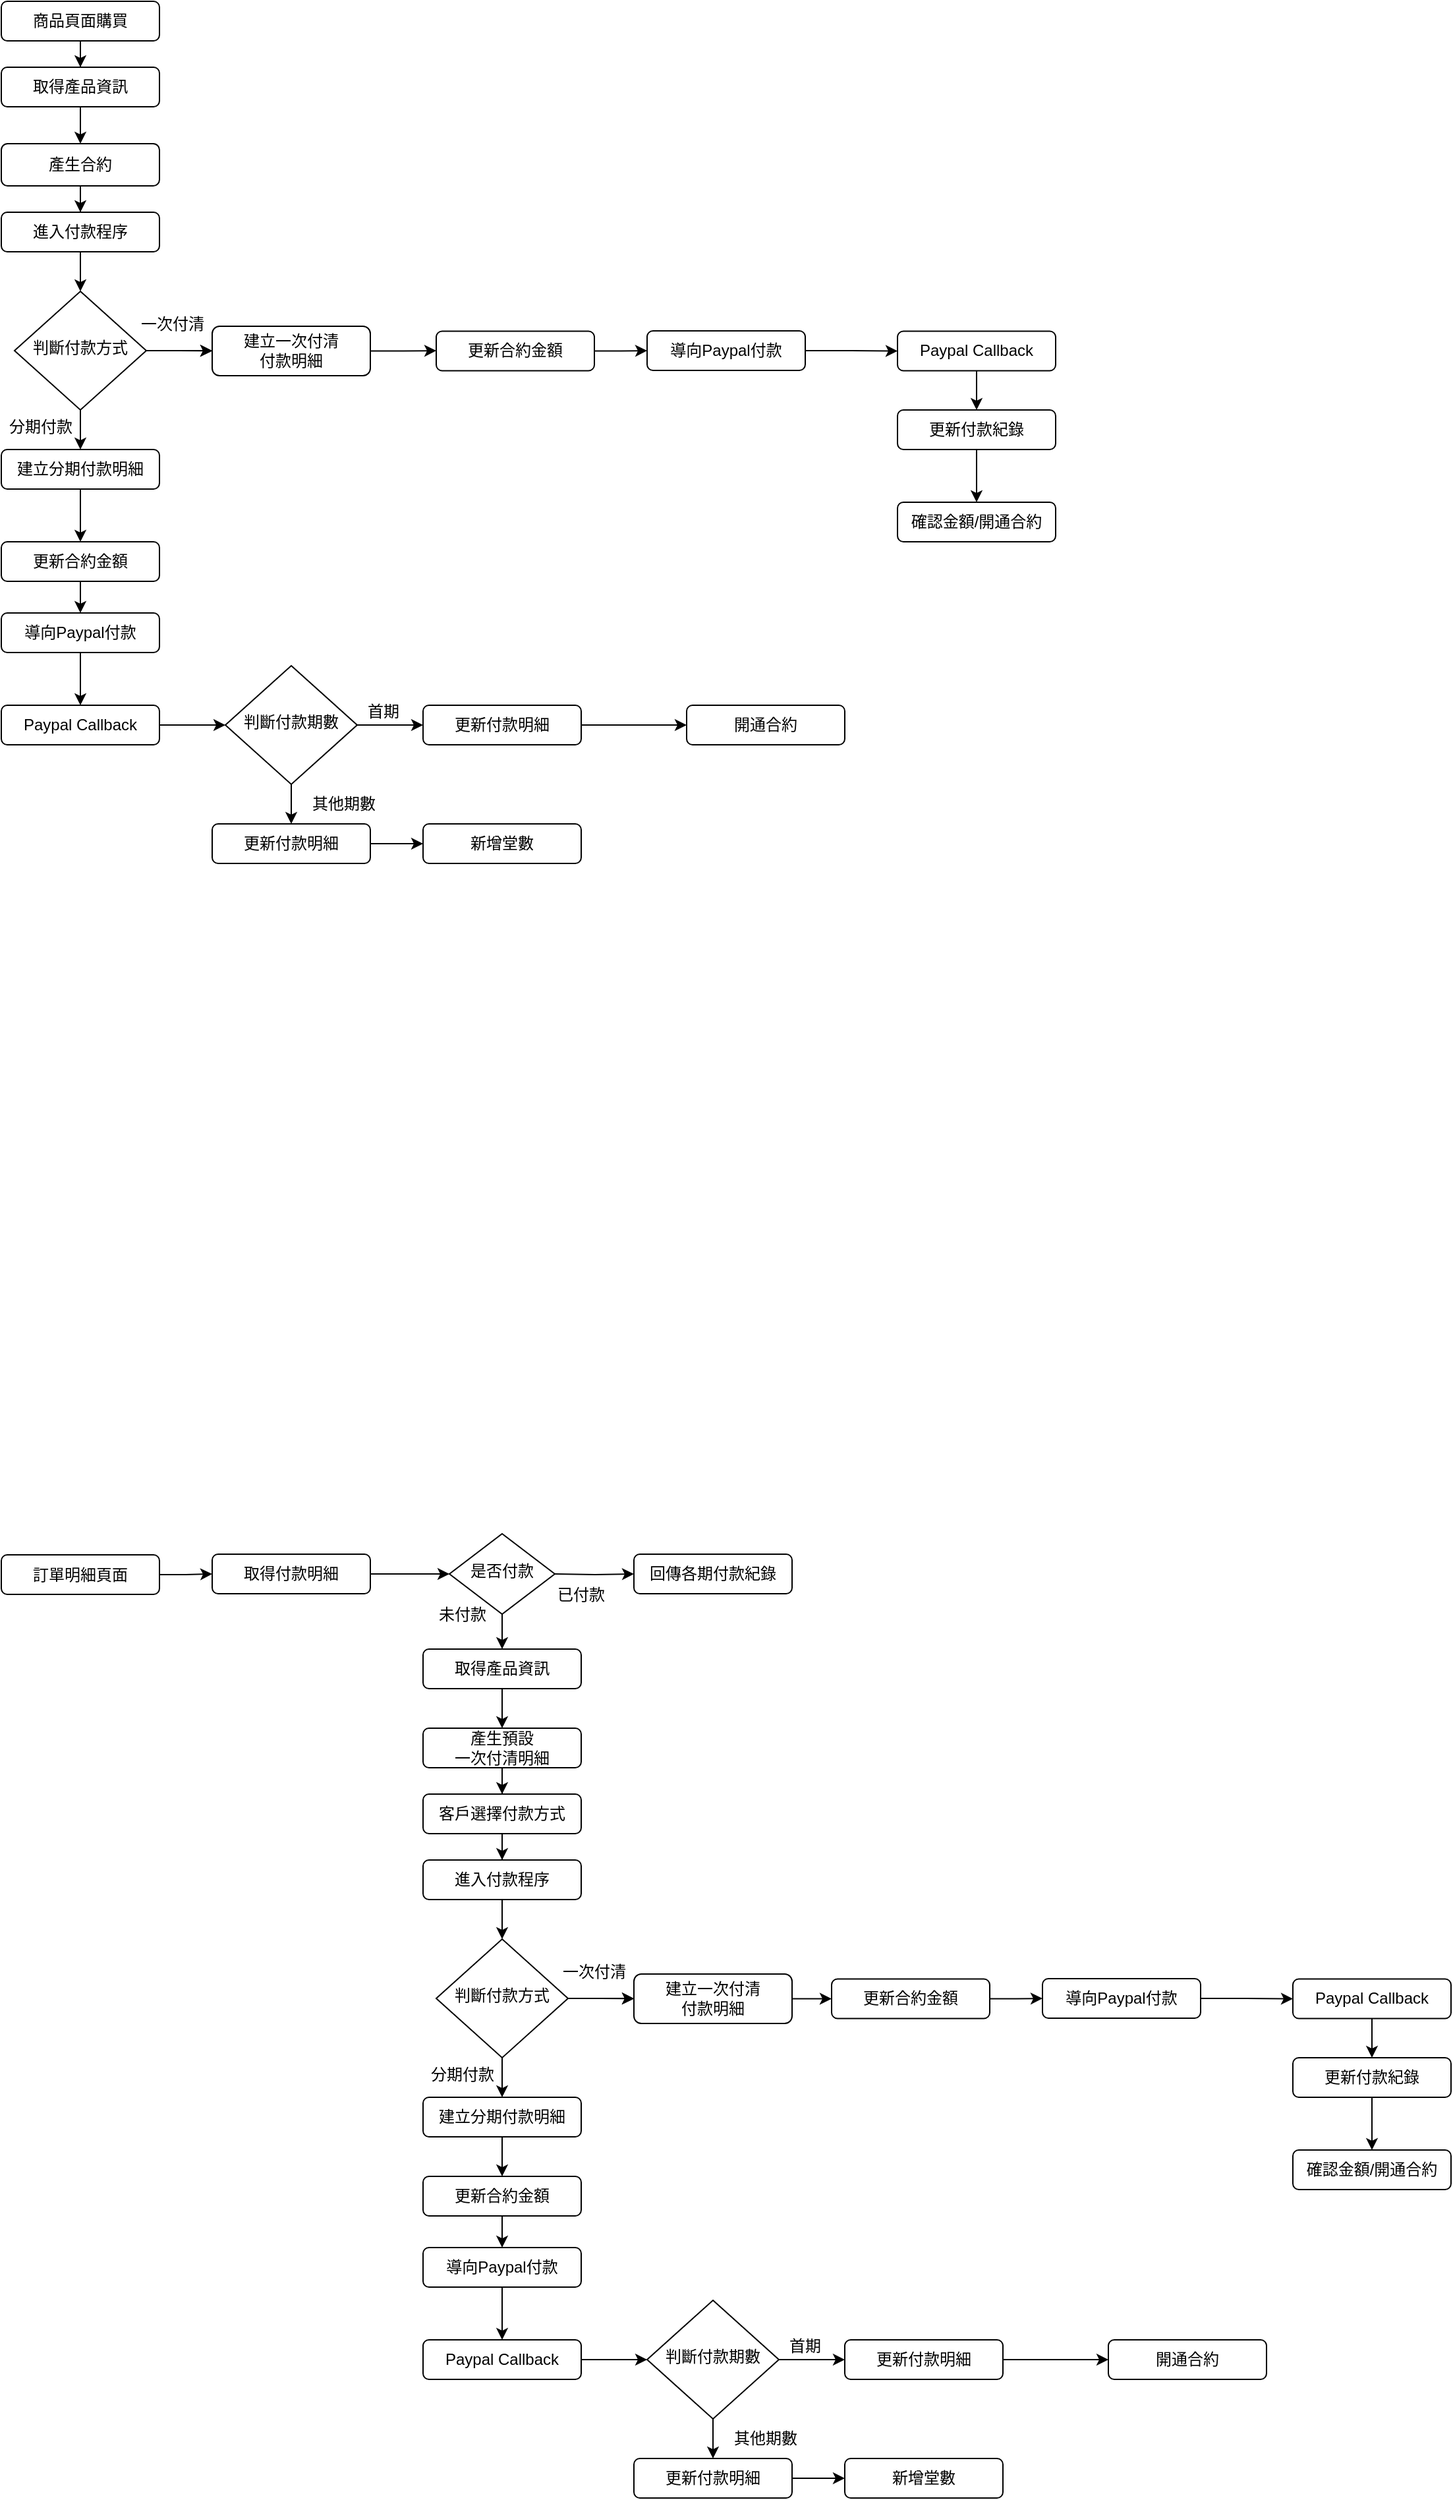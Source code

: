 <mxfile version="20.4.2" type="device"><diagram id="C5RBs43oDa-KdzZeNtuy" name="Page-1"><mxGraphModel dx="1363" dy="722" grid="1" gridSize="10" guides="1" tooltips="1" connect="1" arrows="1" fold="1" page="1" pageScale="1" pageWidth="827" pageHeight="1169" math="0" shadow="0"><root><mxCell id="WIyWlLk6GJQsqaUBKTNV-0"/><mxCell id="WIyWlLk6GJQsqaUBKTNV-1" parent="WIyWlLk6GJQsqaUBKTNV-0"/><mxCell id="XkMoxQdNZagFNxxSiUrV-10" style="edgeStyle=orthogonalEdgeStyle;rounded=0;hachureGap=4;jiggle=2;orthogonalLoop=1;jettySize=auto;html=1;entryX=0.5;entryY=0;entryDx=0;entryDy=0;fontFamily=Architects Daughter;fontSource=https%3A%2F%2Ffonts.googleapis.com%2Fcss%3Ffamily%3DArchitects%2BDaughter;fontSize=16;" parent="WIyWlLk6GJQsqaUBKTNV-1" source="WIyWlLk6GJQsqaUBKTNV-3" target="XkMoxQdNZagFNxxSiUrV-7" edge="1"><mxGeometry relative="1" as="geometry"/></mxCell><mxCell id="WIyWlLk6GJQsqaUBKTNV-3" value="商品頁面購買" style="rounded=1;whiteSpace=wrap;html=1;fontSize=12;glass=0;strokeWidth=1;shadow=0;" parent="WIyWlLk6GJQsqaUBKTNV-1" vertex="1"><mxGeometry x="40" width="120" height="30" as="geometry"/></mxCell><mxCell id="XkMoxQdNZagFNxxSiUrV-24" style="edgeStyle=orthogonalEdgeStyle;rounded=0;orthogonalLoop=1;jettySize=auto;html=1;entryX=0;entryY=0.5;entryDx=0;entryDy=0;" parent="WIyWlLk6GJQsqaUBKTNV-1" source="5YxRdtOGFvjcHM_7yKMG-4" target="5YxRdtOGFvjcHM_7yKMG-5" edge="1"><mxGeometry relative="1" as="geometry"/></mxCell><mxCell id="XkMoxQdNZagFNxxSiUrV-42" style="edgeStyle=orthogonalEdgeStyle;rounded=0;orthogonalLoop=1;jettySize=auto;html=1;entryX=0.5;entryY=0;entryDx=0;entryDy=0;" parent="WIyWlLk6GJQsqaUBKTNV-1" source="5YxRdtOGFvjcHM_7yKMG-4" target="5YxRdtOGFvjcHM_7yKMG-11" edge="1"><mxGeometry relative="1" as="geometry"/></mxCell><mxCell id="XkMoxQdNZagFNxxSiUrV-43" value="" style="edgeStyle=orthogonalEdgeStyle;rounded=0;orthogonalLoop=1;jettySize=auto;html=1;" parent="WIyWlLk6GJQsqaUBKTNV-1" source="5YxRdtOGFvjcHM_7yKMG-4" target="5YxRdtOGFvjcHM_7yKMG-5" edge="1"><mxGeometry relative="1" as="geometry"><Array as="points"><mxPoint x="170" y="265"/><mxPoint x="170" y="265"/></Array></mxGeometry></mxCell><mxCell id="5YxRdtOGFvjcHM_7yKMG-4" value="判斷付款方式" style="rhombus;whiteSpace=wrap;html=1;shadow=0;fontFamily=Helvetica;fontSize=12;align=center;strokeWidth=1;spacing=6;spacingTop=-4;" parent="WIyWlLk6GJQsqaUBKTNV-1" vertex="1"><mxGeometry x="50" y="220" width="100" height="90" as="geometry"/></mxCell><mxCell id="5YxRdtOGFvjcHM_7yKMG-10" style="edgeStyle=orthogonalEdgeStyle;rounded=0;orthogonalLoop=1;jettySize=auto;html=1;entryX=0;entryY=0.5;entryDx=0;entryDy=0;" parent="WIyWlLk6GJQsqaUBKTNV-1" source="5YxRdtOGFvjcHM_7yKMG-5" edge="1"><mxGeometry relative="1" as="geometry"><mxPoint x="370" y="265.0" as="targetPoint"/></mxGeometry></mxCell><mxCell id="5YxRdtOGFvjcHM_7yKMG-5" value="建立一次付清&lt;br&gt;付款明細" style="rounded=1;whiteSpace=wrap;html=1;fontSize=12;glass=0;strokeWidth=1;shadow=0;" parent="WIyWlLk6GJQsqaUBKTNV-1" vertex="1"><mxGeometry x="200" y="246.5" width="120" height="37.5" as="geometry"/></mxCell><mxCell id="5YxRdtOGFvjcHM_7yKMG-21" style="edgeStyle=orthogonalEdgeStyle;rounded=0;orthogonalLoop=1;jettySize=auto;html=1;" parent="WIyWlLk6GJQsqaUBKTNV-1" source="5YxRdtOGFvjcHM_7yKMG-11" edge="1"><mxGeometry relative="1" as="geometry"><mxPoint x="100" y="410" as="targetPoint"/></mxGeometry></mxCell><mxCell id="5YxRdtOGFvjcHM_7yKMG-11" value="建立分期付款明細" style="rounded=1;whiteSpace=wrap;html=1;fontSize=12;glass=0;strokeWidth=1;shadow=0;" parent="WIyWlLk6GJQsqaUBKTNV-1" vertex="1"><mxGeometry x="40" y="340" width="120" height="30" as="geometry"/></mxCell><mxCell id="XkMoxQdNZagFNxxSiUrV-17" style="edgeStyle=orthogonalEdgeStyle;rounded=0;orthogonalLoop=1;jettySize=auto;html=1;entryX=0.5;entryY=0;entryDx=0;entryDy=0;" parent="WIyWlLk6GJQsqaUBKTNV-1" source="XkMoxQdNZagFNxxSiUrV-7" target="XkMoxQdNZagFNxxSiUrV-16" edge="1"><mxGeometry relative="1" as="geometry"/></mxCell><mxCell id="XkMoxQdNZagFNxxSiUrV-7" value="取得產品資訊" style="rounded=1;whiteSpace=wrap;html=1;fontSize=12;glass=0;strokeWidth=1;shadow=0;" parent="WIyWlLk6GJQsqaUBKTNV-1" vertex="1"><mxGeometry x="40" y="50" width="120" height="30" as="geometry"/></mxCell><mxCell id="XkMoxQdNZagFNxxSiUrV-20" style="edgeStyle=orthogonalEdgeStyle;rounded=0;orthogonalLoop=1;jettySize=auto;html=1;entryX=0.5;entryY=0;entryDx=0;entryDy=0;" parent="WIyWlLk6GJQsqaUBKTNV-1" source="XkMoxQdNZagFNxxSiUrV-16" target="XkMoxQdNZagFNxxSiUrV-19" edge="1"><mxGeometry relative="1" as="geometry"/></mxCell><mxCell id="XkMoxQdNZagFNxxSiUrV-16" value="產生合約" style="rounded=1;whiteSpace=wrap;html=1;fontSize=12;glass=0;strokeWidth=1;shadow=0;" parent="WIyWlLk6GJQsqaUBKTNV-1" vertex="1"><mxGeometry x="40" y="108" width="120" height="32" as="geometry"/></mxCell><mxCell id="XkMoxQdNZagFNxxSiUrV-22" style="edgeStyle=orthogonalEdgeStyle;rounded=0;orthogonalLoop=1;jettySize=auto;html=1;entryX=0.5;entryY=0;entryDx=0;entryDy=0;" parent="WIyWlLk6GJQsqaUBKTNV-1" source="XkMoxQdNZagFNxxSiUrV-19" target="5YxRdtOGFvjcHM_7yKMG-4" edge="1"><mxGeometry relative="1" as="geometry"/></mxCell><mxCell id="XkMoxQdNZagFNxxSiUrV-19" value="進入付款程序" style="rounded=1;whiteSpace=wrap;html=1;fontSize=12;glass=0;strokeWidth=1;shadow=0;" parent="WIyWlLk6GJQsqaUBKTNV-1" vertex="1"><mxGeometry x="40" y="160" width="120" height="30" as="geometry"/></mxCell><mxCell id="XkMoxQdNZagFNxxSiUrV-44" value="一次付清" style="text;html=1;strokeColor=none;fillColor=none;align=center;verticalAlign=middle;whiteSpace=wrap;rounded=0;" parent="WIyWlLk6GJQsqaUBKTNV-1" vertex="1"><mxGeometry x="140" y="230" width="60" height="30" as="geometry"/></mxCell><mxCell id="XkMoxQdNZagFNxxSiUrV-45" value="分期付款" style="text;html=1;strokeColor=none;fillColor=none;align=center;verticalAlign=middle;whiteSpace=wrap;rounded=0;" parent="WIyWlLk6GJQsqaUBKTNV-1" vertex="1"><mxGeometry x="40" y="307.5" width="60" height="30" as="geometry"/></mxCell><mxCell id="NS9ZwulUfaaNMNkI6-NL-11" style="edgeStyle=orthogonalEdgeStyle;rounded=0;orthogonalLoop=1;jettySize=auto;html=1;" edge="1" parent="WIyWlLk6GJQsqaUBKTNV-1" source="XkMoxQdNZagFNxxSiUrV-112" target="NS9ZwulUfaaNMNkI6-NL-0"><mxGeometry relative="1" as="geometry"/></mxCell><mxCell id="XkMoxQdNZagFNxxSiUrV-112" value="訂單明細頁面" style="rounded=1;whiteSpace=wrap;html=1;fontSize=12;glass=0;strokeWidth=1;shadow=0;" parent="WIyWlLk6GJQsqaUBKTNV-1" vertex="1"><mxGeometry x="40" y="1178.5" width="120" height="30" as="geometry"/></mxCell><mxCell id="XkMoxQdNZagFNxxSiUrV-113" style="edgeStyle=orthogonalEdgeStyle;rounded=0;orthogonalLoop=1;jettySize=auto;html=1;entryX=0;entryY=0.5;entryDx=0;entryDy=0;" parent="WIyWlLk6GJQsqaUBKTNV-1" source="XkMoxQdNZagFNxxSiUrV-116" target="XkMoxQdNZagFNxxSiUrV-118" edge="1"><mxGeometry relative="1" as="geometry"/></mxCell><mxCell id="XkMoxQdNZagFNxxSiUrV-114" style="edgeStyle=orthogonalEdgeStyle;rounded=0;orthogonalLoop=1;jettySize=auto;html=1;entryX=0.5;entryY=0;entryDx=0;entryDy=0;" parent="WIyWlLk6GJQsqaUBKTNV-1" source="XkMoxQdNZagFNxxSiUrV-116" target="XkMoxQdNZagFNxxSiUrV-122" edge="1"><mxGeometry relative="1" as="geometry"/></mxCell><mxCell id="XkMoxQdNZagFNxxSiUrV-115" value="" style="edgeStyle=orthogonalEdgeStyle;rounded=0;orthogonalLoop=1;jettySize=auto;html=1;" parent="WIyWlLk6GJQsqaUBKTNV-1" source="XkMoxQdNZagFNxxSiUrV-116" target="XkMoxQdNZagFNxxSiUrV-118" edge="1"><mxGeometry relative="1" as="geometry"><Array as="points"><mxPoint x="490" y="1515"/><mxPoint x="490" y="1515"/></Array></mxGeometry></mxCell><mxCell id="XkMoxQdNZagFNxxSiUrV-116" value="判斷付款方式" style="rhombus;whiteSpace=wrap;html=1;shadow=0;fontFamily=Helvetica;fontSize=12;align=center;strokeWidth=1;spacing=6;spacingTop=-4;" parent="WIyWlLk6GJQsqaUBKTNV-1" vertex="1"><mxGeometry x="370" y="1470" width="100" height="90" as="geometry"/></mxCell><mxCell id="NS9ZwulUfaaNMNkI6-NL-16" style="edgeStyle=orthogonalEdgeStyle;rounded=0;orthogonalLoop=1;jettySize=auto;html=1;" edge="1" parent="WIyWlLk6GJQsqaUBKTNV-1" source="XkMoxQdNZagFNxxSiUrV-118" target="NS9ZwulUfaaNMNkI6-NL-15"><mxGeometry relative="1" as="geometry"/></mxCell><mxCell id="XkMoxQdNZagFNxxSiUrV-118" value="建立一次付清&lt;br&gt;付款明細" style="rounded=1;whiteSpace=wrap;html=1;fontSize=12;glass=0;strokeWidth=1;shadow=0;" parent="WIyWlLk6GJQsqaUBKTNV-1" vertex="1"><mxGeometry x="520" y="1496.5" width="120" height="37.5" as="geometry"/></mxCell><mxCell id="XkMoxQdNZagFNxxSiUrV-119" style="edgeStyle=orthogonalEdgeStyle;rounded=0;orthogonalLoop=1;jettySize=auto;html=1;" parent="WIyWlLk6GJQsqaUBKTNV-1" source="XkMoxQdNZagFNxxSiUrV-120" target="XkMoxQdNZagFNxxSiUrV-124" edge="1"><mxGeometry relative="1" as="geometry"/></mxCell><mxCell id="XkMoxQdNZagFNxxSiUrV-120" value="導向Paypal付款" style="rounded=1;whiteSpace=wrap;html=1;fontSize=12;glass=0;strokeWidth=1;shadow=0;" parent="WIyWlLk6GJQsqaUBKTNV-1" vertex="1"><mxGeometry x="830" y="1500" width="120" height="30" as="geometry"/></mxCell><mxCell id="NS9ZwulUfaaNMNkI6-NL-20" style="edgeStyle=orthogonalEdgeStyle;rounded=0;orthogonalLoop=1;jettySize=auto;html=1;entryX=0.5;entryY=0;entryDx=0;entryDy=0;" edge="1" parent="WIyWlLk6GJQsqaUBKTNV-1" source="XkMoxQdNZagFNxxSiUrV-122" target="NS9ZwulUfaaNMNkI6-NL-19"><mxGeometry relative="1" as="geometry"/></mxCell><mxCell id="XkMoxQdNZagFNxxSiUrV-122" value="建立分期付款明細" style="rounded=1;whiteSpace=wrap;html=1;fontSize=12;glass=0;strokeWidth=1;shadow=0;" parent="WIyWlLk6GJQsqaUBKTNV-1" vertex="1"><mxGeometry x="360" y="1590" width="120" height="30" as="geometry"/></mxCell><mxCell id="XkMoxQdNZagFNxxSiUrV-123" style="edgeStyle=orthogonalEdgeStyle;rounded=0;orthogonalLoop=1;jettySize=auto;html=1;entryX=0.5;entryY=0;entryDx=0;entryDy=0;" parent="WIyWlLk6GJQsqaUBKTNV-1" source="XkMoxQdNZagFNxxSiUrV-124" target="XkMoxQdNZagFNxxSiUrV-135" edge="1"><mxGeometry relative="1" as="geometry"/></mxCell><mxCell id="XkMoxQdNZagFNxxSiUrV-124" value="Paypal Callback" style="rounded=1;whiteSpace=wrap;html=1;fontSize=12;glass=0;strokeWidth=1;shadow=0;" parent="WIyWlLk6GJQsqaUBKTNV-1" vertex="1"><mxGeometry x="1020" y="1500.25" width="120" height="30" as="geometry"/></mxCell><mxCell id="XkMoxQdNZagFNxxSiUrV-125" value="確認金額/開通合約" style="rounded=1;whiteSpace=wrap;html=1;fontSize=12;glass=0;strokeWidth=1;shadow=0;" parent="WIyWlLk6GJQsqaUBKTNV-1" vertex="1"><mxGeometry x="1020" y="1630" width="120" height="30" as="geometry"/></mxCell><mxCell id="NS9ZwulUfaaNMNkI6-NL-22" style="edgeStyle=orthogonalEdgeStyle;rounded=0;orthogonalLoop=1;jettySize=auto;html=1;" edge="1" parent="WIyWlLk6GJQsqaUBKTNV-1" source="XkMoxQdNZagFNxxSiUrV-127" target="XkMoxQdNZagFNxxSiUrV-139"><mxGeometry relative="1" as="geometry"/></mxCell><mxCell id="XkMoxQdNZagFNxxSiUrV-127" value="導向Paypal付款" style="rounded=1;whiteSpace=wrap;html=1;fontSize=12;glass=0;strokeWidth=1;shadow=0;" parent="WIyWlLk6GJQsqaUBKTNV-1" vertex="1"><mxGeometry x="360" y="1704" width="120" height="30" as="geometry"/></mxCell><mxCell id="XkMoxQdNZagFNxxSiUrV-132" style="edgeStyle=orthogonalEdgeStyle;rounded=0;orthogonalLoop=1;jettySize=auto;html=1;entryX=0.5;entryY=0;entryDx=0;entryDy=0;" parent="WIyWlLk6GJQsqaUBKTNV-1" source="XkMoxQdNZagFNxxSiUrV-133" target="XkMoxQdNZagFNxxSiUrV-116" edge="1"><mxGeometry relative="1" as="geometry"/></mxCell><mxCell id="XkMoxQdNZagFNxxSiUrV-133" value="進入付款程序" style="rounded=1;whiteSpace=wrap;html=1;fontSize=12;glass=0;strokeWidth=1;shadow=0;" parent="WIyWlLk6GJQsqaUBKTNV-1" vertex="1"><mxGeometry x="360" y="1410" width="120" height="30" as="geometry"/></mxCell><mxCell id="XkMoxQdNZagFNxxSiUrV-134" style="edgeStyle=orthogonalEdgeStyle;rounded=0;orthogonalLoop=1;jettySize=auto;html=1;entryX=0.5;entryY=0;entryDx=0;entryDy=0;" parent="WIyWlLk6GJQsqaUBKTNV-1" source="XkMoxQdNZagFNxxSiUrV-135" target="XkMoxQdNZagFNxxSiUrV-125" edge="1"><mxGeometry relative="1" as="geometry"/></mxCell><mxCell id="XkMoxQdNZagFNxxSiUrV-135" value="更新付款紀錄" style="rounded=1;whiteSpace=wrap;html=1;fontSize=12;glass=0;strokeWidth=1;shadow=0;" parent="WIyWlLk6GJQsqaUBKTNV-1" vertex="1"><mxGeometry x="1020" y="1560" width="120" height="30" as="geometry"/></mxCell><mxCell id="XkMoxQdNZagFNxxSiUrV-136" value="一次付清" style="text;html=1;strokeColor=none;fillColor=none;align=center;verticalAlign=middle;whiteSpace=wrap;rounded=0;" parent="WIyWlLk6GJQsqaUBKTNV-1" vertex="1"><mxGeometry x="460" y="1480" width="60" height="30" as="geometry"/></mxCell><mxCell id="XkMoxQdNZagFNxxSiUrV-137" value="分期付款" style="text;html=1;strokeColor=none;fillColor=none;align=center;verticalAlign=middle;whiteSpace=wrap;rounded=0;" parent="WIyWlLk6GJQsqaUBKTNV-1" vertex="1"><mxGeometry x="360" y="1557.5" width="60" height="30" as="geometry"/></mxCell><mxCell id="XkMoxQdNZagFNxxSiUrV-138" style="edgeStyle=orthogonalEdgeStyle;rounded=0;orthogonalLoop=1;jettySize=auto;html=1;" parent="WIyWlLk6GJQsqaUBKTNV-1" source="XkMoxQdNZagFNxxSiUrV-139" target="XkMoxQdNZagFNxxSiUrV-142" edge="1"><mxGeometry relative="1" as="geometry"/></mxCell><mxCell id="XkMoxQdNZagFNxxSiUrV-139" value="Paypal Callback" style="rounded=1;whiteSpace=wrap;html=1;fontSize=12;glass=0;strokeWidth=1;shadow=0;" parent="WIyWlLk6GJQsqaUBKTNV-1" vertex="1"><mxGeometry x="360" y="1774" width="120" height="30" as="geometry"/></mxCell><mxCell id="XkMoxQdNZagFNxxSiUrV-140" style="edgeStyle=orthogonalEdgeStyle;rounded=0;orthogonalLoop=1;jettySize=auto;html=1;entryX=0;entryY=0.5;entryDx=0;entryDy=0;" parent="WIyWlLk6GJQsqaUBKTNV-1" source="XkMoxQdNZagFNxxSiUrV-142" target="XkMoxQdNZagFNxxSiUrV-144" edge="1"><mxGeometry relative="1" as="geometry"/></mxCell><mxCell id="XkMoxQdNZagFNxxSiUrV-141" style="edgeStyle=orthogonalEdgeStyle;rounded=0;orthogonalLoop=1;jettySize=auto;html=1;entryX=0.5;entryY=0;entryDx=0;entryDy=0;" parent="WIyWlLk6GJQsqaUBKTNV-1" source="XkMoxQdNZagFNxxSiUrV-142" target="XkMoxQdNZagFNxxSiUrV-148" edge="1"><mxGeometry relative="1" as="geometry"/></mxCell><mxCell id="XkMoxQdNZagFNxxSiUrV-142" value="判斷付款期數" style="rhombus;whiteSpace=wrap;html=1;shadow=0;fontFamily=Helvetica;fontSize=12;align=center;strokeWidth=1;spacing=6;spacingTop=-4;" parent="WIyWlLk6GJQsqaUBKTNV-1" vertex="1"><mxGeometry x="530" y="1744" width="100" height="90" as="geometry"/></mxCell><mxCell id="XkMoxQdNZagFNxxSiUrV-143" style="edgeStyle=orthogonalEdgeStyle;rounded=0;orthogonalLoop=1;jettySize=auto;html=1;" parent="WIyWlLk6GJQsqaUBKTNV-1" source="XkMoxQdNZagFNxxSiUrV-144" target="XkMoxQdNZagFNxxSiUrV-145" edge="1"><mxGeometry relative="1" as="geometry"/></mxCell><mxCell id="XkMoxQdNZagFNxxSiUrV-144" value="更新付款明細" style="rounded=1;whiteSpace=wrap;html=1;fontSize=12;glass=0;strokeWidth=1;shadow=0;" parent="WIyWlLk6GJQsqaUBKTNV-1" vertex="1"><mxGeometry x="680" y="1774" width="120" height="30" as="geometry"/></mxCell><mxCell id="XkMoxQdNZagFNxxSiUrV-145" value="開通合約" style="rounded=1;whiteSpace=wrap;html=1;fontSize=12;glass=0;strokeWidth=1;shadow=0;" parent="WIyWlLk6GJQsqaUBKTNV-1" vertex="1"><mxGeometry x="880" y="1774" width="120" height="30" as="geometry"/></mxCell><mxCell id="XkMoxQdNZagFNxxSiUrV-146" value="新增堂數" style="rounded=1;whiteSpace=wrap;html=1;fontSize=12;glass=0;strokeWidth=1;shadow=0;" parent="WIyWlLk6GJQsqaUBKTNV-1" vertex="1"><mxGeometry x="680" y="1864" width="120" height="30" as="geometry"/></mxCell><mxCell id="XkMoxQdNZagFNxxSiUrV-147" style="edgeStyle=orthogonalEdgeStyle;rounded=0;orthogonalLoop=1;jettySize=auto;html=1;entryX=0;entryY=0.5;entryDx=0;entryDy=0;" parent="WIyWlLk6GJQsqaUBKTNV-1" source="XkMoxQdNZagFNxxSiUrV-148" target="XkMoxQdNZagFNxxSiUrV-146" edge="1"><mxGeometry relative="1" as="geometry"/></mxCell><mxCell id="XkMoxQdNZagFNxxSiUrV-148" value="更新付款明細" style="rounded=1;whiteSpace=wrap;html=1;fontSize=12;glass=0;strokeWidth=1;shadow=0;" parent="WIyWlLk6GJQsqaUBKTNV-1" vertex="1"><mxGeometry x="520" y="1864" width="120" height="30" as="geometry"/></mxCell><mxCell id="XkMoxQdNZagFNxxSiUrV-149" value="首期" style="text;html=1;strokeColor=none;fillColor=none;align=center;verticalAlign=middle;whiteSpace=wrap;rounded=0;" parent="WIyWlLk6GJQsqaUBKTNV-1" vertex="1"><mxGeometry x="620" y="1764" width="60" height="30" as="geometry"/></mxCell><mxCell id="XkMoxQdNZagFNxxSiUrV-150" value="其他期數" style="text;html=1;strokeColor=none;fillColor=none;align=center;verticalAlign=middle;whiteSpace=wrap;rounded=0;" parent="WIyWlLk6GJQsqaUBKTNV-1" vertex="1"><mxGeometry x="590" y="1834" width="60" height="30" as="geometry"/></mxCell><mxCell id="NS9ZwulUfaaNMNkI6-NL-2" style="edgeStyle=orthogonalEdgeStyle;rounded=0;orthogonalLoop=1;jettySize=auto;html=1;entryX=0;entryY=0.5;entryDx=0;entryDy=0;" edge="1" parent="WIyWlLk6GJQsqaUBKTNV-1" source="NS9ZwulUfaaNMNkI6-NL-0"><mxGeometry relative="1" as="geometry"><mxPoint x="380" y="1193" as="targetPoint"/></mxGeometry></mxCell><mxCell id="NS9ZwulUfaaNMNkI6-NL-0" value="取得付款明細" style="rounded=1;whiteSpace=wrap;html=1;fontSize=12;glass=0;strokeWidth=1;shadow=0;" vertex="1" parent="WIyWlLk6GJQsqaUBKTNV-1"><mxGeometry x="200" y="1178" width="120" height="30" as="geometry"/></mxCell><mxCell id="NS9ZwulUfaaNMNkI6-NL-4" style="edgeStyle=orthogonalEdgeStyle;rounded=0;orthogonalLoop=1;jettySize=auto;html=1;" edge="1" parent="WIyWlLk6GJQsqaUBKTNV-1" target="NS9ZwulUfaaNMNkI6-NL-3"><mxGeometry relative="1" as="geometry"><mxPoint x="460" y="1193" as="sourcePoint"/></mxGeometry></mxCell><mxCell id="NS9ZwulUfaaNMNkI6-NL-6" style="edgeStyle=orthogonalEdgeStyle;rounded=0;orthogonalLoop=1;jettySize=auto;html=1;" edge="1" parent="WIyWlLk6GJQsqaUBKTNV-1" source="NS9ZwulUfaaNMNkI6-NL-1" target="NS9ZwulUfaaNMNkI6-NL-5"><mxGeometry relative="1" as="geometry"/></mxCell><mxCell id="NS9ZwulUfaaNMNkI6-NL-1" value="是否付款" style="rhombus;whiteSpace=wrap;html=1;shadow=0;fontFamily=Helvetica;fontSize=12;align=center;strokeWidth=1;spacing=6;spacingTop=-4;" vertex="1" parent="WIyWlLk6GJQsqaUBKTNV-1"><mxGeometry x="380" y="1162.5" width="80" height="61" as="geometry"/></mxCell><mxCell id="NS9ZwulUfaaNMNkI6-NL-3" value="回傳各期付款紀錄" style="rounded=1;whiteSpace=wrap;html=1;fontSize=12;glass=0;strokeWidth=1;shadow=0;" vertex="1" parent="WIyWlLk6GJQsqaUBKTNV-1"><mxGeometry x="520" y="1178" width="120" height="30" as="geometry"/></mxCell><mxCell id="NS9ZwulUfaaNMNkI6-NL-10" style="edgeStyle=orthogonalEdgeStyle;rounded=0;orthogonalLoop=1;jettySize=auto;html=1;entryX=0.5;entryY=0;entryDx=0;entryDy=0;" edge="1" parent="WIyWlLk6GJQsqaUBKTNV-1" source="NS9ZwulUfaaNMNkI6-NL-5" target="NS9ZwulUfaaNMNkI6-NL-9"><mxGeometry relative="1" as="geometry"/></mxCell><mxCell id="NS9ZwulUfaaNMNkI6-NL-5" value="取得產品資訊" style="rounded=1;whiteSpace=wrap;html=1;fontSize=12;glass=0;strokeWidth=1;shadow=0;" vertex="1" parent="WIyWlLk6GJQsqaUBKTNV-1"><mxGeometry x="360" y="1250" width="120" height="30" as="geometry"/></mxCell><mxCell id="NS9ZwulUfaaNMNkI6-NL-7" value="已付款" style="text;html=1;strokeColor=none;fillColor=none;align=center;verticalAlign=middle;whiteSpace=wrap;rounded=0;" vertex="1" parent="WIyWlLk6GJQsqaUBKTNV-1"><mxGeometry x="450" y="1193.5" width="60" height="30" as="geometry"/></mxCell><mxCell id="NS9ZwulUfaaNMNkI6-NL-8" value="未付款" style="text;html=1;strokeColor=none;fillColor=none;align=center;verticalAlign=middle;whiteSpace=wrap;rounded=0;" vertex="1" parent="WIyWlLk6GJQsqaUBKTNV-1"><mxGeometry x="360" y="1208.5" width="60" height="30" as="geometry"/></mxCell><mxCell id="NS9ZwulUfaaNMNkI6-NL-25" style="edgeStyle=orthogonalEdgeStyle;rounded=0;orthogonalLoop=1;jettySize=auto;html=1;" edge="1" parent="WIyWlLk6GJQsqaUBKTNV-1" source="NS9ZwulUfaaNMNkI6-NL-9" target="NS9ZwulUfaaNMNkI6-NL-24"><mxGeometry relative="1" as="geometry"/></mxCell><mxCell id="NS9ZwulUfaaNMNkI6-NL-9" value="產生預設&lt;br&gt;一次付清明細" style="rounded=1;whiteSpace=wrap;html=1;fontSize=12;glass=0;strokeWidth=1;shadow=0;" vertex="1" parent="WIyWlLk6GJQsqaUBKTNV-1"><mxGeometry x="360" y="1310" width="120" height="30" as="geometry"/></mxCell><mxCell id="NS9ZwulUfaaNMNkI6-NL-17" style="edgeStyle=orthogonalEdgeStyle;rounded=0;orthogonalLoop=1;jettySize=auto;html=1;entryX=0;entryY=0.5;entryDx=0;entryDy=0;" edge="1" parent="WIyWlLk6GJQsqaUBKTNV-1" source="NS9ZwulUfaaNMNkI6-NL-15" target="XkMoxQdNZagFNxxSiUrV-120"><mxGeometry relative="1" as="geometry"/></mxCell><mxCell id="NS9ZwulUfaaNMNkI6-NL-15" value="更新合約金額" style="rounded=1;whiteSpace=wrap;html=1;fontSize=12;glass=0;strokeWidth=1;shadow=0;" vertex="1" parent="WIyWlLk6GJQsqaUBKTNV-1"><mxGeometry x="670" y="1500.25" width="120" height="30" as="geometry"/></mxCell><mxCell id="NS9ZwulUfaaNMNkI6-NL-21" style="edgeStyle=orthogonalEdgeStyle;rounded=0;orthogonalLoop=1;jettySize=auto;html=1;" edge="1" parent="WIyWlLk6GJQsqaUBKTNV-1" source="NS9ZwulUfaaNMNkI6-NL-19" target="XkMoxQdNZagFNxxSiUrV-127"><mxGeometry relative="1" as="geometry"/></mxCell><mxCell id="NS9ZwulUfaaNMNkI6-NL-19" value="更新合約金額" style="rounded=1;whiteSpace=wrap;html=1;fontSize=12;glass=0;strokeWidth=1;shadow=0;" vertex="1" parent="WIyWlLk6GJQsqaUBKTNV-1"><mxGeometry x="360" y="1650" width="120" height="30" as="geometry"/></mxCell><mxCell id="NS9ZwulUfaaNMNkI6-NL-27" style="edgeStyle=orthogonalEdgeStyle;rounded=0;orthogonalLoop=1;jettySize=auto;html=1;entryX=0.5;entryY=0;entryDx=0;entryDy=0;" edge="1" parent="WIyWlLk6GJQsqaUBKTNV-1" source="NS9ZwulUfaaNMNkI6-NL-24" target="XkMoxQdNZagFNxxSiUrV-133"><mxGeometry relative="1" as="geometry"/></mxCell><mxCell id="NS9ZwulUfaaNMNkI6-NL-24" value="客戶選擇付款方式" style="rounded=1;whiteSpace=wrap;html=1;fontSize=12;glass=0;strokeWidth=1;shadow=0;" vertex="1" parent="WIyWlLk6GJQsqaUBKTNV-1"><mxGeometry x="360" y="1360" width="120" height="30" as="geometry"/></mxCell><mxCell id="NS9ZwulUfaaNMNkI6-NL-29" style="edgeStyle=orthogonalEdgeStyle;rounded=0;orthogonalLoop=1;jettySize=auto;html=1;" edge="1" parent="WIyWlLk6GJQsqaUBKTNV-1" source="NS9ZwulUfaaNMNkI6-NL-30" target="NS9ZwulUfaaNMNkI6-NL-32"><mxGeometry relative="1" as="geometry"/></mxCell><mxCell id="NS9ZwulUfaaNMNkI6-NL-30" value="導向Paypal付款" style="rounded=1;whiteSpace=wrap;html=1;fontSize=12;glass=0;strokeWidth=1;shadow=0;" vertex="1" parent="WIyWlLk6GJQsqaUBKTNV-1"><mxGeometry x="530" y="250" width="120" height="30" as="geometry"/></mxCell><mxCell id="NS9ZwulUfaaNMNkI6-NL-31" style="edgeStyle=orthogonalEdgeStyle;rounded=0;orthogonalLoop=1;jettySize=auto;html=1;entryX=0.5;entryY=0;entryDx=0;entryDy=0;" edge="1" parent="WIyWlLk6GJQsqaUBKTNV-1" source="NS9ZwulUfaaNMNkI6-NL-32" target="NS9ZwulUfaaNMNkI6-NL-35"><mxGeometry relative="1" as="geometry"/></mxCell><mxCell id="NS9ZwulUfaaNMNkI6-NL-32" value="Paypal Callback" style="rounded=1;whiteSpace=wrap;html=1;fontSize=12;glass=0;strokeWidth=1;shadow=0;" vertex="1" parent="WIyWlLk6GJQsqaUBKTNV-1"><mxGeometry x="720" y="250.25" width="120" height="30" as="geometry"/></mxCell><mxCell id="NS9ZwulUfaaNMNkI6-NL-33" value="確認金額/開通合約" style="rounded=1;whiteSpace=wrap;html=1;fontSize=12;glass=0;strokeWidth=1;shadow=0;" vertex="1" parent="WIyWlLk6GJQsqaUBKTNV-1"><mxGeometry x="720" y="380" width="120" height="30" as="geometry"/></mxCell><mxCell id="NS9ZwulUfaaNMNkI6-NL-34" style="edgeStyle=orthogonalEdgeStyle;rounded=0;orthogonalLoop=1;jettySize=auto;html=1;entryX=0.5;entryY=0;entryDx=0;entryDy=0;" edge="1" parent="WIyWlLk6GJQsqaUBKTNV-1" source="NS9ZwulUfaaNMNkI6-NL-35" target="NS9ZwulUfaaNMNkI6-NL-33"><mxGeometry relative="1" as="geometry"/></mxCell><mxCell id="NS9ZwulUfaaNMNkI6-NL-35" value="更新付款紀錄" style="rounded=1;whiteSpace=wrap;html=1;fontSize=12;glass=0;strokeWidth=1;shadow=0;" vertex="1" parent="WIyWlLk6GJQsqaUBKTNV-1"><mxGeometry x="720" y="310" width="120" height="30" as="geometry"/></mxCell><mxCell id="NS9ZwulUfaaNMNkI6-NL-36" style="edgeStyle=orthogonalEdgeStyle;rounded=0;orthogonalLoop=1;jettySize=auto;html=1;entryX=0;entryY=0.5;entryDx=0;entryDy=0;" edge="1" parent="WIyWlLk6GJQsqaUBKTNV-1" source="NS9ZwulUfaaNMNkI6-NL-37" target="NS9ZwulUfaaNMNkI6-NL-30"><mxGeometry relative="1" as="geometry"/></mxCell><mxCell id="NS9ZwulUfaaNMNkI6-NL-37" value="更新合約金額" style="rounded=1;whiteSpace=wrap;html=1;fontSize=12;glass=0;strokeWidth=1;shadow=0;" vertex="1" parent="WIyWlLk6GJQsqaUBKTNV-1"><mxGeometry x="370" y="250.25" width="120" height="30" as="geometry"/></mxCell><mxCell id="NS9ZwulUfaaNMNkI6-NL-38" style="edgeStyle=orthogonalEdgeStyle;rounded=0;orthogonalLoop=1;jettySize=auto;html=1;" edge="1" parent="WIyWlLk6GJQsqaUBKTNV-1" source="NS9ZwulUfaaNMNkI6-NL-39" target="NS9ZwulUfaaNMNkI6-NL-41"><mxGeometry relative="1" as="geometry"/></mxCell><mxCell id="NS9ZwulUfaaNMNkI6-NL-39" value="導向Paypal付款" style="rounded=1;whiteSpace=wrap;html=1;fontSize=12;glass=0;strokeWidth=1;shadow=0;" vertex="1" parent="WIyWlLk6GJQsqaUBKTNV-1"><mxGeometry x="40" y="464" width="120" height="30" as="geometry"/></mxCell><mxCell id="NS9ZwulUfaaNMNkI6-NL-40" style="edgeStyle=orthogonalEdgeStyle;rounded=0;orthogonalLoop=1;jettySize=auto;html=1;" edge="1" parent="WIyWlLk6GJQsqaUBKTNV-1" source="NS9ZwulUfaaNMNkI6-NL-41" target="NS9ZwulUfaaNMNkI6-NL-44"><mxGeometry relative="1" as="geometry"/></mxCell><mxCell id="NS9ZwulUfaaNMNkI6-NL-41" value="Paypal Callback" style="rounded=1;whiteSpace=wrap;html=1;fontSize=12;glass=0;strokeWidth=1;shadow=0;" vertex="1" parent="WIyWlLk6GJQsqaUBKTNV-1"><mxGeometry x="40" y="534" width="120" height="30" as="geometry"/></mxCell><mxCell id="NS9ZwulUfaaNMNkI6-NL-42" style="edgeStyle=orthogonalEdgeStyle;rounded=0;orthogonalLoop=1;jettySize=auto;html=1;entryX=0;entryY=0.5;entryDx=0;entryDy=0;" edge="1" parent="WIyWlLk6GJQsqaUBKTNV-1" source="NS9ZwulUfaaNMNkI6-NL-44" target="NS9ZwulUfaaNMNkI6-NL-46"><mxGeometry relative="1" as="geometry"/></mxCell><mxCell id="NS9ZwulUfaaNMNkI6-NL-43" style="edgeStyle=orthogonalEdgeStyle;rounded=0;orthogonalLoop=1;jettySize=auto;html=1;entryX=0.5;entryY=0;entryDx=0;entryDy=0;" edge="1" parent="WIyWlLk6GJQsqaUBKTNV-1" source="NS9ZwulUfaaNMNkI6-NL-44" target="NS9ZwulUfaaNMNkI6-NL-50"><mxGeometry relative="1" as="geometry"/></mxCell><mxCell id="NS9ZwulUfaaNMNkI6-NL-44" value="判斷付款期數" style="rhombus;whiteSpace=wrap;html=1;shadow=0;fontFamily=Helvetica;fontSize=12;align=center;strokeWidth=1;spacing=6;spacingTop=-4;" vertex="1" parent="WIyWlLk6GJQsqaUBKTNV-1"><mxGeometry x="210" y="504" width="100" height="90" as="geometry"/></mxCell><mxCell id="NS9ZwulUfaaNMNkI6-NL-45" style="edgeStyle=orthogonalEdgeStyle;rounded=0;orthogonalLoop=1;jettySize=auto;html=1;" edge="1" parent="WIyWlLk6GJQsqaUBKTNV-1" source="NS9ZwulUfaaNMNkI6-NL-46" target="NS9ZwulUfaaNMNkI6-NL-47"><mxGeometry relative="1" as="geometry"/></mxCell><mxCell id="NS9ZwulUfaaNMNkI6-NL-46" value="更新付款明細" style="rounded=1;whiteSpace=wrap;html=1;fontSize=12;glass=0;strokeWidth=1;shadow=0;" vertex="1" parent="WIyWlLk6GJQsqaUBKTNV-1"><mxGeometry x="360" y="534" width="120" height="30" as="geometry"/></mxCell><mxCell id="NS9ZwulUfaaNMNkI6-NL-47" value="開通合約" style="rounded=1;whiteSpace=wrap;html=1;fontSize=12;glass=0;strokeWidth=1;shadow=0;" vertex="1" parent="WIyWlLk6GJQsqaUBKTNV-1"><mxGeometry x="560" y="534" width="120" height="30" as="geometry"/></mxCell><mxCell id="NS9ZwulUfaaNMNkI6-NL-48" value="新增堂數" style="rounded=1;whiteSpace=wrap;html=1;fontSize=12;glass=0;strokeWidth=1;shadow=0;" vertex="1" parent="WIyWlLk6GJQsqaUBKTNV-1"><mxGeometry x="360" y="624" width="120" height="30" as="geometry"/></mxCell><mxCell id="NS9ZwulUfaaNMNkI6-NL-49" style="edgeStyle=orthogonalEdgeStyle;rounded=0;orthogonalLoop=1;jettySize=auto;html=1;entryX=0;entryY=0.5;entryDx=0;entryDy=0;" edge="1" parent="WIyWlLk6GJQsqaUBKTNV-1" source="NS9ZwulUfaaNMNkI6-NL-50" target="NS9ZwulUfaaNMNkI6-NL-48"><mxGeometry relative="1" as="geometry"/></mxCell><mxCell id="NS9ZwulUfaaNMNkI6-NL-50" value="更新付款明細" style="rounded=1;whiteSpace=wrap;html=1;fontSize=12;glass=0;strokeWidth=1;shadow=0;" vertex="1" parent="WIyWlLk6GJQsqaUBKTNV-1"><mxGeometry x="200" y="624" width="120" height="30" as="geometry"/></mxCell><mxCell id="NS9ZwulUfaaNMNkI6-NL-51" value="首期" style="text;html=1;strokeColor=none;fillColor=none;align=center;verticalAlign=middle;whiteSpace=wrap;rounded=0;" vertex="1" parent="WIyWlLk6GJQsqaUBKTNV-1"><mxGeometry x="300" y="524" width="60" height="30" as="geometry"/></mxCell><mxCell id="NS9ZwulUfaaNMNkI6-NL-52" value="其他期數" style="text;html=1;strokeColor=none;fillColor=none;align=center;verticalAlign=middle;whiteSpace=wrap;rounded=0;" vertex="1" parent="WIyWlLk6GJQsqaUBKTNV-1"><mxGeometry x="270" y="594" width="60" height="30" as="geometry"/></mxCell><mxCell id="NS9ZwulUfaaNMNkI6-NL-53" style="edgeStyle=orthogonalEdgeStyle;rounded=0;orthogonalLoop=1;jettySize=auto;html=1;" edge="1" parent="WIyWlLk6GJQsqaUBKTNV-1" source="NS9ZwulUfaaNMNkI6-NL-54" target="NS9ZwulUfaaNMNkI6-NL-39"><mxGeometry relative="1" as="geometry"/></mxCell><mxCell id="NS9ZwulUfaaNMNkI6-NL-54" value="更新合約金額" style="rounded=1;whiteSpace=wrap;html=1;fontSize=12;glass=0;strokeWidth=1;shadow=0;" vertex="1" parent="WIyWlLk6GJQsqaUBKTNV-1"><mxGeometry x="40" y="410" width="120" height="30" as="geometry"/></mxCell></root></mxGraphModel></diagram></mxfile>